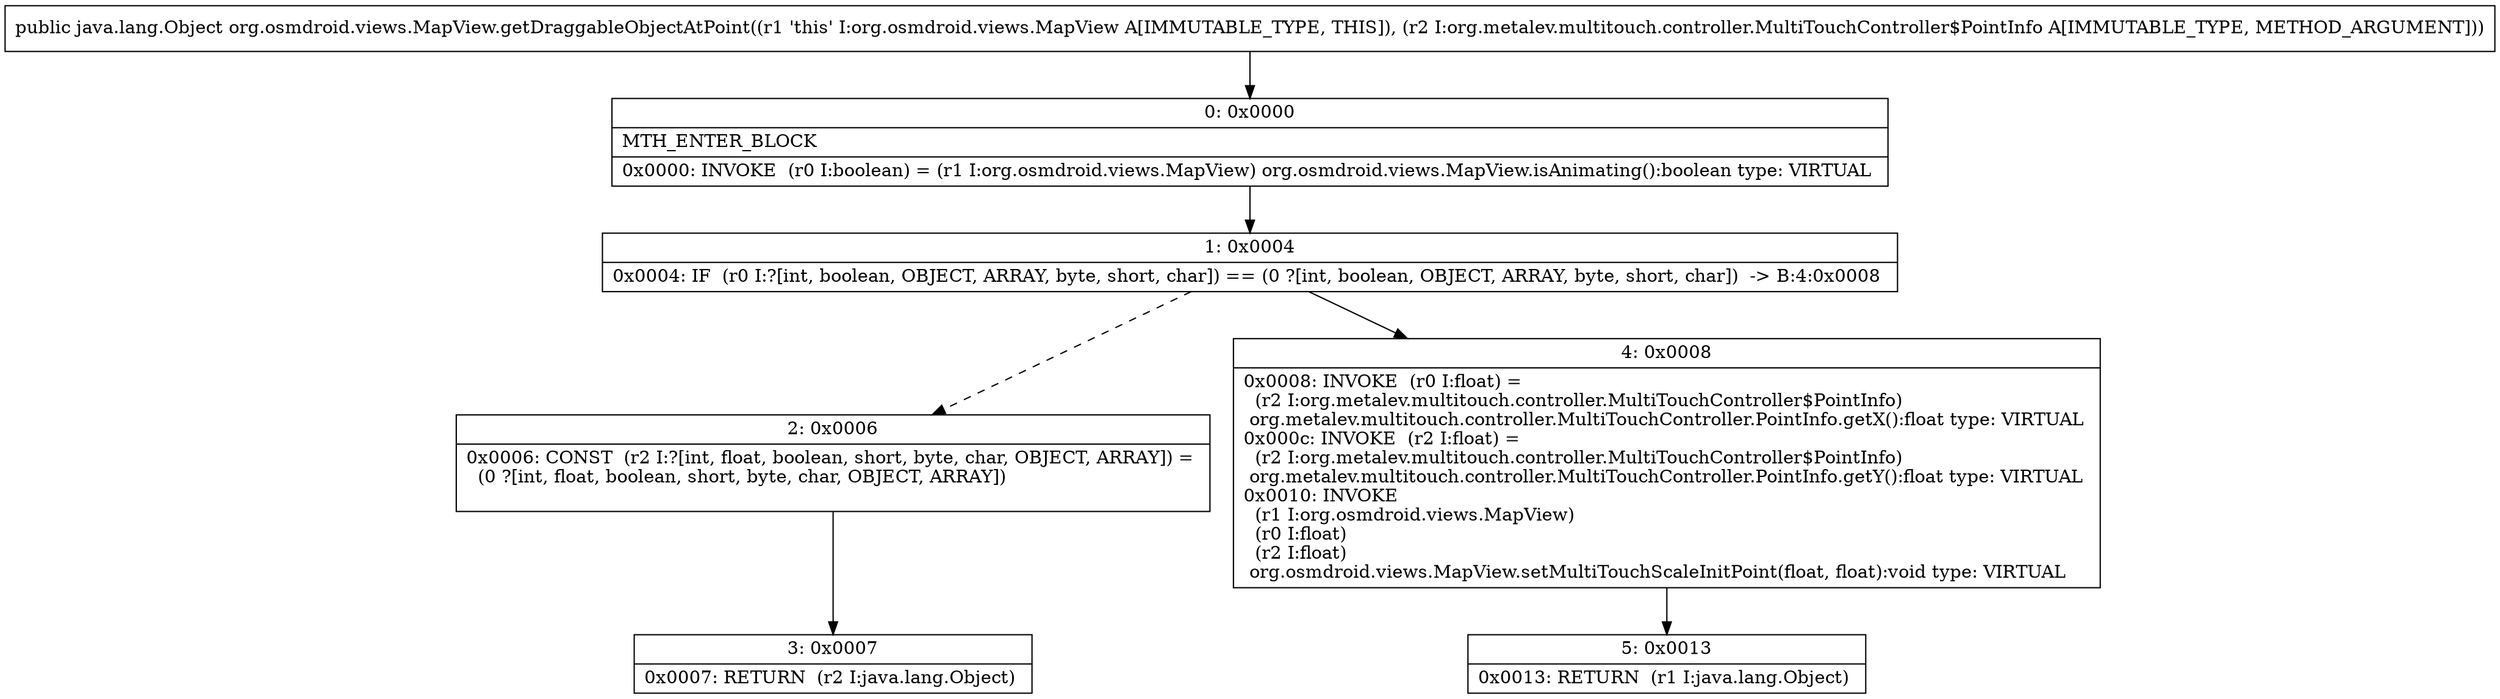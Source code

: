 digraph "CFG fororg.osmdroid.views.MapView.getDraggableObjectAtPoint(Lorg\/metalev\/multitouch\/controller\/MultiTouchController$PointInfo;)Ljava\/lang\/Object;" {
Node_0 [shape=record,label="{0\:\ 0x0000|MTH_ENTER_BLOCK\l|0x0000: INVOKE  (r0 I:boolean) = (r1 I:org.osmdroid.views.MapView) org.osmdroid.views.MapView.isAnimating():boolean type: VIRTUAL \l}"];
Node_1 [shape=record,label="{1\:\ 0x0004|0x0004: IF  (r0 I:?[int, boolean, OBJECT, ARRAY, byte, short, char]) == (0 ?[int, boolean, OBJECT, ARRAY, byte, short, char])  \-\> B:4:0x0008 \l}"];
Node_2 [shape=record,label="{2\:\ 0x0006|0x0006: CONST  (r2 I:?[int, float, boolean, short, byte, char, OBJECT, ARRAY]) = \l  (0 ?[int, float, boolean, short, byte, char, OBJECT, ARRAY])\l \l}"];
Node_3 [shape=record,label="{3\:\ 0x0007|0x0007: RETURN  (r2 I:java.lang.Object) \l}"];
Node_4 [shape=record,label="{4\:\ 0x0008|0x0008: INVOKE  (r0 I:float) = \l  (r2 I:org.metalev.multitouch.controller.MultiTouchController$PointInfo)\l org.metalev.multitouch.controller.MultiTouchController.PointInfo.getX():float type: VIRTUAL \l0x000c: INVOKE  (r2 I:float) = \l  (r2 I:org.metalev.multitouch.controller.MultiTouchController$PointInfo)\l org.metalev.multitouch.controller.MultiTouchController.PointInfo.getY():float type: VIRTUAL \l0x0010: INVOKE  \l  (r1 I:org.osmdroid.views.MapView)\l  (r0 I:float)\l  (r2 I:float)\l org.osmdroid.views.MapView.setMultiTouchScaleInitPoint(float, float):void type: VIRTUAL \l}"];
Node_5 [shape=record,label="{5\:\ 0x0013|0x0013: RETURN  (r1 I:java.lang.Object) \l}"];
MethodNode[shape=record,label="{public java.lang.Object org.osmdroid.views.MapView.getDraggableObjectAtPoint((r1 'this' I:org.osmdroid.views.MapView A[IMMUTABLE_TYPE, THIS]), (r2 I:org.metalev.multitouch.controller.MultiTouchController$PointInfo A[IMMUTABLE_TYPE, METHOD_ARGUMENT])) }"];
MethodNode -> Node_0;
Node_0 -> Node_1;
Node_1 -> Node_2[style=dashed];
Node_1 -> Node_4;
Node_2 -> Node_3;
Node_4 -> Node_5;
}

